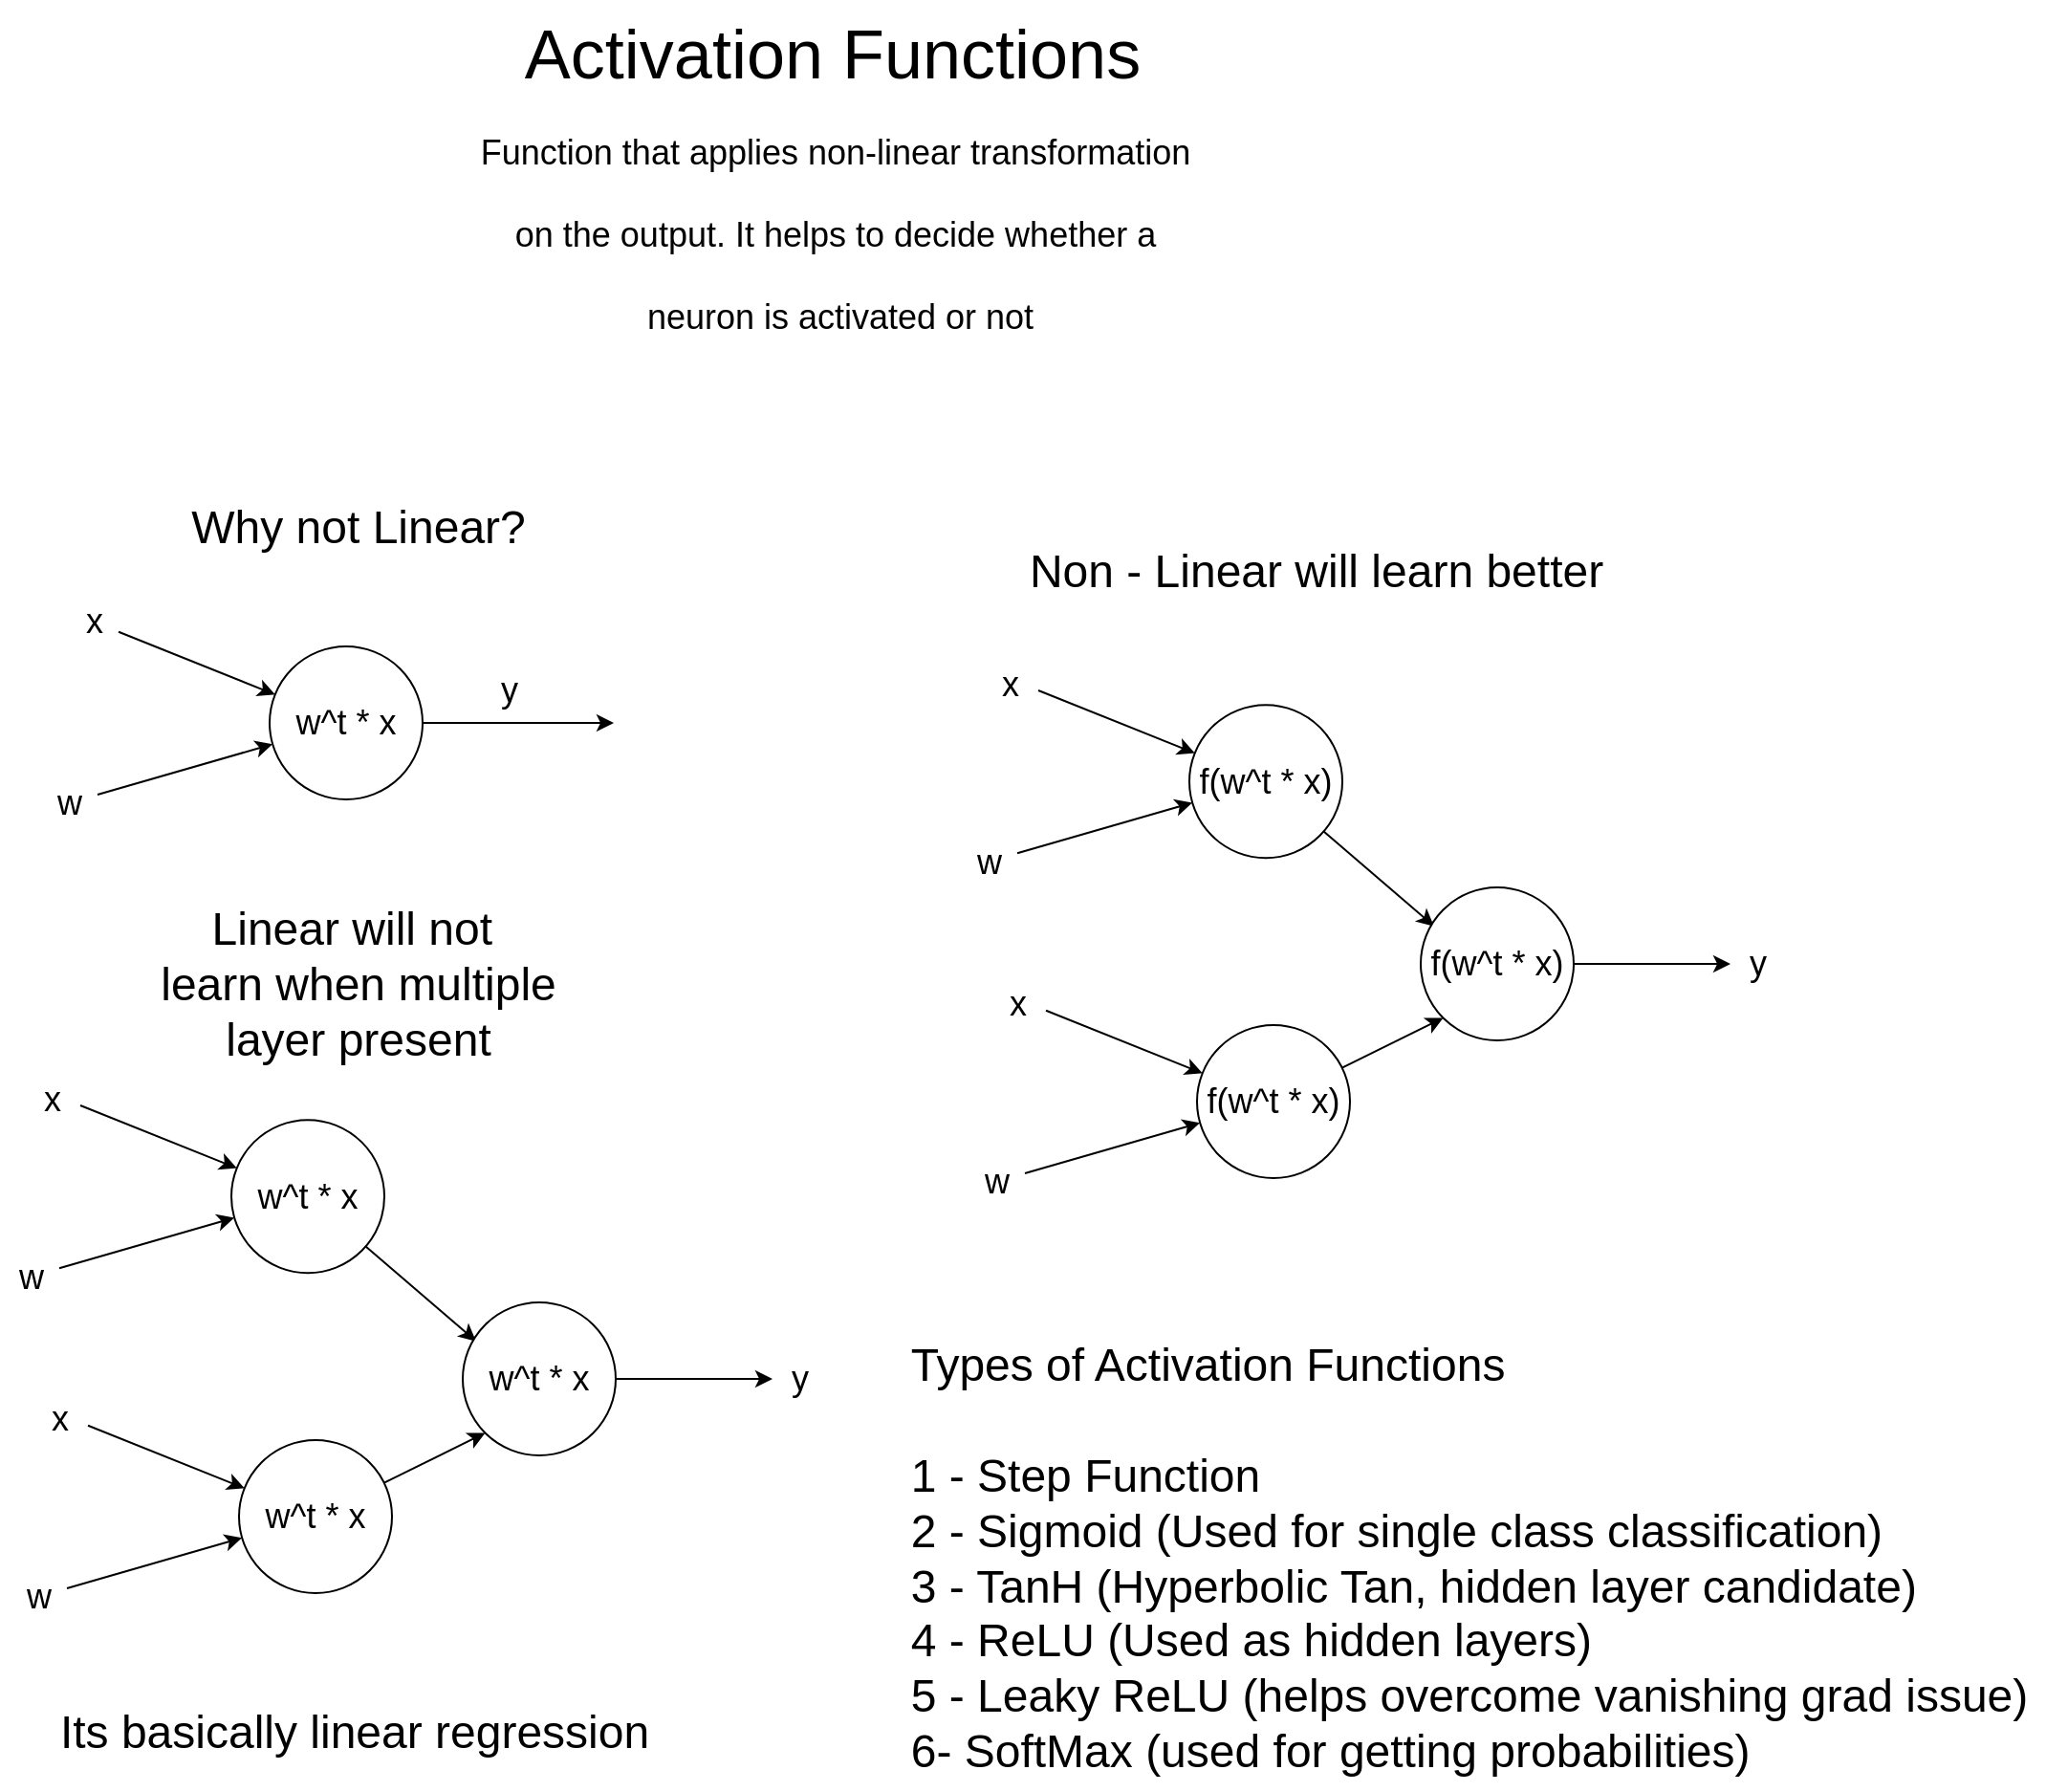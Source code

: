 <mxfile>
    <diagram id="DgKGEXnMl8yqM84_8BIy" name="Page-1">
        <mxGraphModel dx="1653" dy="603" grid="0" gridSize="10" guides="1" tooltips="1" connect="1" arrows="1" fold="1" page="0" pageScale="1" pageWidth="827" pageHeight="1169" math="0" shadow="0">
            <root>
                <mxCell id="0"/>
                <mxCell id="1" parent="0"/>
                <mxCell id="2" value="&lt;font style=&quot;font-size: 36px;&quot;&gt;Activation Functions&lt;/font&gt;" style="text;html=1;align=center;verticalAlign=middle;resizable=0;points=[];autosize=1;strokeColor=none;fillColor=none;" vertex="1" parent="1">
                    <mxGeometry x="38" y="42" width="340" height="55" as="geometry"/>
                </mxCell>
                <mxCell id="3" value="&lt;font style=&quot;font-size: 18px;&quot;&gt;Function that applies non-linear transformation&amp;nbsp;&lt;br&gt;on the output. It helps to decide whether a&amp;nbsp;&lt;br&gt;neuron is activated or not&lt;/font&gt;" style="text;html=1;align=center;verticalAlign=middle;resizable=0;points=[];autosize=1;strokeColor=none;fillColor=none;fontSize=36;" vertex="1" parent="1">
                    <mxGeometry x="15" y="87" width="394" height="142" as="geometry"/>
                </mxCell>
                <mxCell id="4" value="&lt;font style=&quot;font-size: 24px;&quot;&gt;Why not Linear?&lt;/font&gt;" style="text;html=1;align=center;verticalAlign=middle;resizable=0;points=[];autosize=1;strokeColor=none;fillColor=none;fontSize=18;" vertex="1" parent="1">
                    <mxGeometry x="-137" y="297" width="193" height="41" as="geometry"/>
                </mxCell>
                <mxCell id="11" style="edgeStyle=none;html=1;fontSize=18;" edge="1" parent="1" source="5">
                    <mxGeometry relative="1" as="geometry">
                        <mxPoint x="94" y="420" as="targetPoint"/>
                    </mxGeometry>
                </mxCell>
                <mxCell id="5" value="w^t * x" style="ellipse;whiteSpace=wrap;html=1;fontSize=18;" vertex="1" parent="1">
                    <mxGeometry x="-86" y="380" width="80" height="80" as="geometry"/>
                </mxCell>
                <mxCell id="10" style="edgeStyle=none;html=1;fontSize=18;" edge="1" parent="1" source="7" target="5">
                    <mxGeometry relative="1" as="geometry"/>
                </mxCell>
                <mxCell id="7" value="x" style="text;html=1;align=center;verticalAlign=middle;resizable=0;points=[];autosize=1;strokeColor=none;fillColor=none;fontSize=18;" vertex="1" parent="1">
                    <mxGeometry x="-192" y="350" width="27" height="34" as="geometry"/>
                </mxCell>
                <mxCell id="9" style="edgeStyle=none;html=1;fontSize=18;" edge="1" parent="1" source="8" target="5">
                    <mxGeometry relative="1" as="geometry"/>
                </mxCell>
                <mxCell id="8" value="w" style="text;html=1;align=center;verticalAlign=middle;resizable=0;points=[];autosize=1;strokeColor=none;fillColor=none;fontSize=18;" vertex="1" parent="1">
                    <mxGeometry x="-207" y="445" width="31" height="34" as="geometry"/>
                </mxCell>
                <mxCell id="12" value="y" style="text;html=1;align=center;verticalAlign=middle;resizable=0;points=[];autosize=1;strokeColor=none;fillColor=none;fontSize=18;" vertex="1" parent="1">
                    <mxGeometry x="25" y="386" width="27" height="34" as="geometry"/>
                </mxCell>
                <mxCell id="13" value="&lt;font style=&quot;font-size: 24px;&quot;&gt;Linear will not&amp;nbsp;&lt;br&gt;learn when multiple&lt;br&gt;layer present&lt;br&gt;&lt;/font&gt;" style="text;html=1;align=center;verticalAlign=middle;resizable=0;points=[];autosize=1;strokeColor=none;fillColor=none;fontSize=18;" vertex="1" parent="1">
                    <mxGeometry x="-153" y="508" width="225" height="98" as="geometry"/>
                </mxCell>
                <mxCell id="14" style="edgeStyle=none;html=1;fontSize=18;entryX=0.087;entryY=0.254;entryDx=0;entryDy=0;entryPerimeter=0;" edge="1" source="15" parent="1" target="26">
                    <mxGeometry relative="1" as="geometry">
                        <mxPoint x="74" y="667.61" as="targetPoint"/>
                    </mxGeometry>
                </mxCell>
                <mxCell id="15" value="w^t * x" style="ellipse;whiteSpace=wrap;html=1;fontSize=18;" vertex="1" parent="1">
                    <mxGeometry x="-106" y="627.61" width="80" height="80" as="geometry"/>
                </mxCell>
                <mxCell id="16" style="edgeStyle=none;html=1;fontSize=18;" edge="1" target="15" parent="1">
                    <mxGeometry relative="1" as="geometry">
                        <mxPoint x="-185" y="620.002" as="sourcePoint"/>
                    </mxGeometry>
                </mxCell>
                <mxCell id="17" style="edgeStyle=none;html=1;fontSize=18;" edge="1" source="18" target="15" parent="1">
                    <mxGeometry relative="1" as="geometry"/>
                </mxCell>
                <mxCell id="18" value="w" style="text;html=1;align=center;verticalAlign=middle;resizable=0;points=[];autosize=1;strokeColor=none;fillColor=none;fontSize=18;" vertex="1" parent="1">
                    <mxGeometry x="-227" y="692.61" width="31" height="34" as="geometry"/>
                </mxCell>
                <mxCell id="19" value="y" style="text;html=1;align=center;verticalAlign=middle;resizable=0;points=[];autosize=1;strokeColor=none;fillColor=none;fontSize=18;" vertex="1" parent="1">
                    <mxGeometry x="177" y="746" width="27" height="34" as="geometry"/>
                </mxCell>
                <mxCell id="20" value="x" style="text;html=1;align=center;verticalAlign=middle;resizable=0;points=[];autosize=1;strokeColor=none;fillColor=none;fontSize=18;" vertex="1" parent="1">
                    <mxGeometry x="-214" y="599.61" width="27" height="34" as="geometry"/>
                </mxCell>
                <mxCell id="27" style="edgeStyle=none;html=1;entryX=0;entryY=1;entryDx=0;entryDy=0;fontSize=24;" edge="1" parent="1" source="21" target="26">
                    <mxGeometry relative="1" as="geometry"/>
                </mxCell>
                <mxCell id="21" value="w^t * x" style="ellipse;whiteSpace=wrap;html=1;fontSize=18;" vertex="1" parent="1">
                    <mxGeometry x="-102" y="795" width="80" height="80" as="geometry"/>
                </mxCell>
                <mxCell id="22" style="edgeStyle=none;html=1;fontSize=18;" edge="1" target="21" parent="1">
                    <mxGeometry relative="1" as="geometry">
                        <mxPoint x="-181" y="787.392" as="sourcePoint"/>
                    </mxGeometry>
                </mxCell>
                <mxCell id="23" style="edgeStyle=none;html=1;fontSize=18;" edge="1" source="24" target="21" parent="1">
                    <mxGeometry relative="1" as="geometry"/>
                </mxCell>
                <mxCell id="24" value="w" style="text;html=1;align=center;verticalAlign=middle;resizable=0;points=[];autosize=1;strokeColor=none;fillColor=none;fontSize=18;" vertex="1" parent="1">
                    <mxGeometry x="-223" y="860" width="31" height="34" as="geometry"/>
                </mxCell>
                <mxCell id="25" value="x" style="text;html=1;align=center;verticalAlign=middle;resizable=0;points=[];autosize=1;strokeColor=none;fillColor=none;fontSize=18;" vertex="1" parent="1">
                    <mxGeometry x="-210" y="767" width="27" height="34" as="geometry"/>
                </mxCell>
                <mxCell id="28" style="edgeStyle=none;html=1;fontSize=24;" edge="1" parent="1" source="26" target="19">
                    <mxGeometry relative="1" as="geometry"/>
                </mxCell>
                <mxCell id="26" value="w^t * x" style="ellipse;whiteSpace=wrap;html=1;fontSize=18;" vertex="1" parent="1">
                    <mxGeometry x="15" y="723" width="80" height="80" as="geometry"/>
                </mxCell>
                <mxCell id="29" value="&lt;font style=&quot;font-size: 24px;&quot;&gt;Its basically linear regression&lt;br&gt;&lt;/font&gt;" style="text;html=1;align=center;verticalAlign=middle;resizable=0;points=[];autosize=1;strokeColor=none;fillColor=none;fontSize=18;" vertex="1" parent="1">
                    <mxGeometry x="-205" y="927" width="326" height="41" as="geometry"/>
                </mxCell>
                <mxCell id="30" value="&lt;font style=&quot;font-size: 24px;&quot;&gt;Non - Linear will&amp;nbsp;learn better&lt;br&gt;&lt;/font&gt;" style="text;html=1;align=center;verticalAlign=middle;resizable=0;points=[];autosize=1;strokeColor=none;fillColor=none;fontSize=18;" vertex="1" parent="1">
                    <mxGeometry x="302" y="320" width="318" height="41" as="geometry"/>
                </mxCell>
                <mxCell id="31" style="edgeStyle=none;html=1;fontSize=18;entryX=0.087;entryY=0.254;entryDx=0;entryDy=0;entryPerimeter=0;" edge="1" source="32" target="45" parent="1">
                    <mxGeometry relative="1" as="geometry">
                        <mxPoint x="575" y="450.61" as="targetPoint"/>
                    </mxGeometry>
                </mxCell>
                <mxCell id="32" value="f(w^t * x)" style="ellipse;whiteSpace=wrap;html=1;fontSize=18;" vertex="1" parent="1">
                    <mxGeometry x="395" y="410.61" width="80" height="80" as="geometry"/>
                </mxCell>
                <mxCell id="33" style="edgeStyle=none;html=1;fontSize=18;" edge="1" target="32" parent="1">
                    <mxGeometry relative="1" as="geometry">
                        <mxPoint x="316" y="403.002" as="sourcePoint"/>
                    </mxGeometry>
                </mxCell>
                <mxCell id="34" style="edgeStyle=none;html=1;fontSize=18;" edge="1" source="35" target="32" parent="1">
                    <mxGeometry relative="1" as="geometry"/>
                </mxCell>
                <mxCell id="35" value="w" style="text;html=1;align=center;verticalAlign=middle;resizable=0;points=[];autosize=1;strokeColor=none;fillColor=none;fontSize=18;" vertex="1" parent="1">
                    <mxGeometry x="274" y="475.61" width="31" height="34" as="geometry"/>
                </mxCell>
                <mxCell id="36" value="y" style="text;html=1;align=center;verticalAlign=middle;resizable=0;points=[];autosize=1;strokeColor=none;fillColor=none;fontSize=18;" vertex="1" parent="1">
                    <mxGeometry x="678" y="529" width="27" height="34" as="geometry"/>
                </mxCell>
                <mxCell id="37" value="x" style="text;html=1;align=center;verticalAlign=middle;resizable=0;points=[];autosize=1;strokeColor=none;fillColor=none;fontSize=18;" vertex="1" parent="1">
                    <mxGeometry x="287" y="382.61" width="27" height="34" as="geometry"/>
                </mxCell>
                <mxCell id="38" style="edgeStyle=none;html=1;entryX=0;entryY=1;entryDx=0;entryDy=0;fontSize=24;" edge="1" source="39" target="45" parent="1">
                    <mxGeometry relative="1" as="geometry"/>
                </mxCell>
                <mxCell id="39" value="f(w^t * x)" style="ellipse;whiteSpace=wrap;html=1;fontSize=18;" vertex="1" parent="1">
                    <mxGeometry x="399" y="578" width="80" height="80" as="geometry"/>
                </mxCell>
                <mxCell id="40" style="edgeStyle=none;html=1;fontSize=18;" edge="1" target="39" parent="1">
                    <mxGeometry relative="1" as="geometry">
                        <mxPoint x="320" y="570.392" as="sourcePoint"/>
                    </mxGeometry>
                </mxCell>
                <mxCell id="41" style="edgeStyle=none;html=1;fontSize=18;" edge="1" source="42" target="39" parent="1">
                    <mxGeometry relative="1" as="geometry"/>
                </mxCell>
                <mxCell id="42" value="w" style="text;html=1;align=center;verticalAlign=middle;resizable=0;points=[];autosize=1;strokeColor=none;fillColor=none;fontSize=18;" vertex="1" parent="1">
                    <mxGeometry x="278" y="643" width="31" height="34" as="geometry"/>
                </mxCell>
                <mxCell id="43" value="x" style="text;html=1;align=center;verticalAlign=middle;resizable=0;points=[];autosize=1;strokeColor=none;fillColor=none;fontSize=18;" vertex="1" parent="1">
                    <mxGeometry x="291" y="550" width="27" height="34" as="geometry"/>
                </mxCell>
                <mxCell id="44" style="edgeStyle=none;html=1;fontSize=24;" edge="1" source="45" target="36" parent="1">
                    <mxGeometry relative="1" as="geometry"/>
                </mxCell>
                <mxCell id="45" value="f(w^t * x)" style="ellipse;whiteSpace=wrap;html=1;fontSize=18;" vertex="1" parent="1">
                    <mxGeometry x="516" y="506" width="80" height="80" as="geometry"/>
                </mxCell>
                <mxCell id="46" value="&lt;div style=&quot;text-align: left;&quot;&gt;&lt;span style=&quot;font-size: 24px; background-color: initial;&quot;&gt;Types of Activation Functions&lt;/span&gt;&lt;/div&gt;&lt;font style=&quot;&quot;&gt;&lt;div style=&quot;text-align: left;&quot;&gt;&lt;span style=&quot;font-size: 24px;&quot;&gt;&lt;br&gt;&lt;/span&gt;&lt;/div&gt;&lt;span style=&quot;font-size: 24px;&quot;&gt;&lt;div style=&quot;text-align: left;&quot;&gt;&lt;span style=&quot;background-color: initial;&quot;&gt;1 - Step Function&lt;/span&gt;&lt;/div&gt;&lt;/span&gt;&lt;span style=&quot;font-size: 24px;&quot;&gt;&lt;div style=&quot;text-align: left;&quot;&gt;&lt;span style=&quot;background-color: initial;&quot;&gt;2 - Sigmoid (Used for single class classification)&lt;/span&gt;&lt;/div&gt;&lt;/span&gt;&lt;span style=&quot;font-size: 24px;&quot;&gt;&lt;div style=&quot;text-align: left;&quot;&gt;&lt;span style=&quot;background-color: initial;&quot;&gt;3 - TanH (Hyperbolic Tan, hidden layer candidate)&lt;/span&gt;&lt;/div&gt;&lt;/span&gt;&lt;span style=&quot;font-size: 24px;&quot;&gt;&lt;div style=&quot;text-align: left;&quot;&gt;&lt;span style=&quot;background-color: initial;&quot;&gt;4 - ReLU (Used as hidden layers)&lt;/span&gt;&lt;/div&gt;&lt;/span&gt;&lt;span style=&quot;font-size: 24px;&quot;&gt;&lt;div style=&quot;text-align: left;&quot;&gt;&lt;span style=&quot;background-color: initial;&quot;&gt;5 - Leaky ReLU (helps overcome vanishing grad issue)&lt;/span&gt;&lt;/div&gt;&lt;/span&gt;&lt;span style=&quot;font-size: 24px;&quot;&gt;&lt;div style=&quot;text-align: left;&quot;&gt;&lt;span style=&quot;background-color: initial;&quot;&gt;6- SoftMax (used for getting probabilities)&lt;/span&gt;&lt;/div&gt;&lt;/span&gt;&lt;/font&gt;" style="text;html=1;align=center;verticalAlign=middle;resizable=0;points=[];autosize=1;strokeColor=none;fillColor=none;fontSize=18;" vertex="1" parent="1">
                    <mxGeometry x="240" y="736" width="602" height="242" as="geometry"/>
                </mxCell>
            </root>
        </mxGraphModel>
    </diagram>
</mxfile>